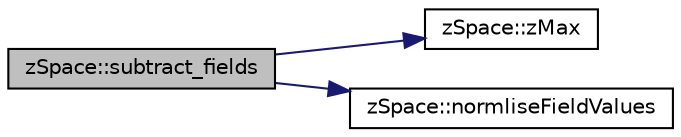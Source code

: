 digraph "zSpace::subtract_fields"
{
 // LATEX_PDF_SIZE
  edge [fontname="Helvetica",fontsize="10",labelfontname="Helvetica",labelfontsize="10"];
  node [fontname="Helvetica",fontsize="10",shape=record];
  rankdir="LR";
  Node189 [label="zSpace::subtract_fields",height=0.2,width=0.4,color="black", fillcolor="grey75", style="filled", fontcolor="black",tooltip="This method creates a subtraction of the fields at the input buffers and stores them in the result bu..."];
  Node189 -> Node190 [color="midnightblue",fontsize="10",style="solid",fontname="Helvetica"];
  Node190 [label="zSpace::zMax",height=0.2,width=0.4,color="black", fillcolor="white", style="filled",URL="$group__z_core_utilities.html#gacb877a2c4d1cc7223201689ba437d5dd",tooltip="This method returns the maximum of the two input values."];
  Node189 -> Node191 [color="midnightblue",fontsize="10",style="solid",fontname="Helvetica"];
  Node191 [label="zSpace::normliseFieldValues",height=0.2,width=0.4,color="black", fillcolor="white", style="filled",URL="$group__z_field_utilities.html#ga84131697c81bb5c07afbe29dd7ca733a",tooltip="This method normalises the field values."];
}
